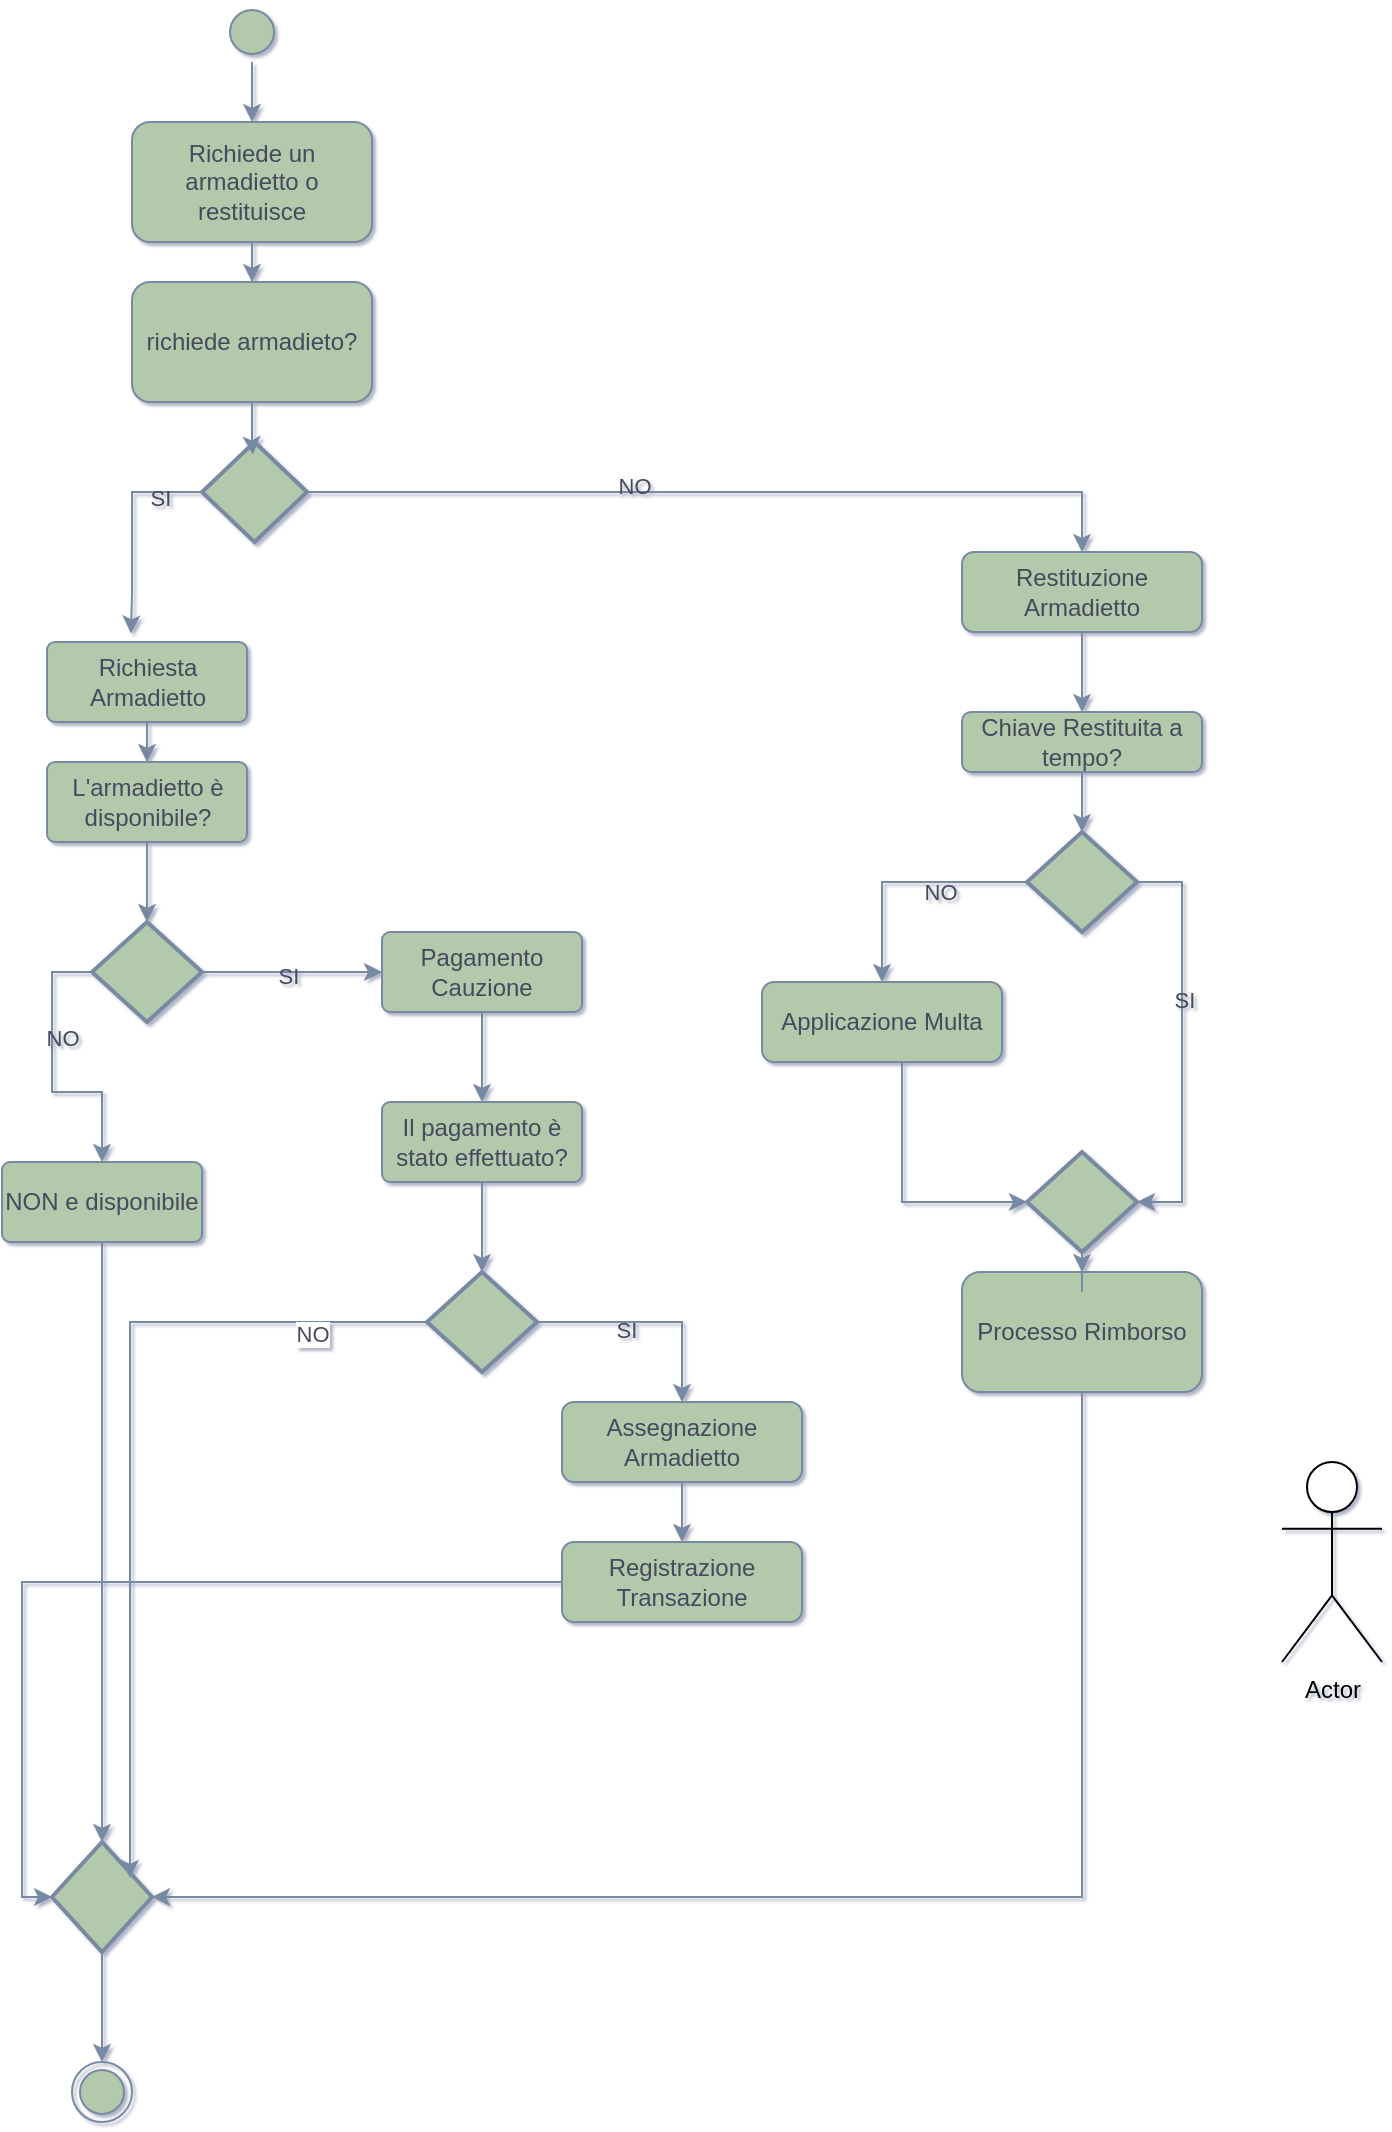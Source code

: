 <mxfile version="26.0.11">
  <diagram name="Page-1" id="DOBhMyXfo8mSo_81p3lB">
    <mxGraphModel dx="3447" dy="613" grid="1" gridSize="10" guides="1" tooltips="1" connect="1" arrows="1" fold="1" page="1" pageScale="1" pageWidth="850" pageHeight="1100" background="none" math="0" shadow="1">
      <root>
        <mxCell id="0" />
        <mxCell id="1" parent="0" />
        <mxCell id="Yb2iiHLKtXD_dTwc_FD7-35" value="" style="ellipse;html=1;shape=endState;fillColor=#B2C9AB;strokeColor=#788AA3;labelBackgroundColor=none;fontColor=#46495D;" vertex="1" parent="1">
          <mxGeometry x="145" y="2600" width="30" height="30" as="geometry" />
        </mxCell>
        <mxCell id="Yb2iiHLKtXD_dTwc_FD7-36" style="edgeStyle=orthogonalEdgeStyle;rounded=0;orthogonalLoop=1;jettySize=auto;html=1;entryX=0.5;entryY=0;entryDx=0;entryDy=0;labelBackgroundColor=none;strokeColor=#788AA3;fontColor=default;" edge="1" parent="1" source="Yb2iiHLKtXD_dTwc_FD7-37" target="Yb2iiHLKtXD_dTwc_FD7-67">
          <mxGeometry relative="1" as="geometry" />
        </mxCell>
        <mxCell id="Yb2iiHLKtXD_dTwc_FD7-37" value="" style="ellipse;html=1;shape=startState;fillColor=#B2C9AB;strokeColor=#788AA3;labelBackgroundColor=none;fontColor=#46495D;" vertex="1" parent="1">
          <mxGeometry x="220" y="1570" width="30" height="30" as="geometry" />
        </mxCell>
        <mxCell id="Yb2iiHLKtXD_dTwc_FD7-38" style="edgeStyle=orthogonalEdgeStyle;rounded=0;orthogonalLoop=1;jettySize=auto;html=1;labelBackgroundColor=none;strokeColor=#788AA3;fontColor=default;" edge="1" parent="1" source="Yb2iiHLKtXD_dTwc_FD7-39" target="Yb2iiHLKtXD_dTwc_FD7-41">
          <mxGeometry relative="1" as="geometry" />
        </mxCell>
        <mxCell id="Yb2iiHLKtXD_dTwc_FD7-39" value="Richiesta Armadietto" style="rounded=1;arcSize=10;whiteSpace=wrap;html=1;align=center;labelBackgroundColor=none;fillColor=#B2C9AB;strokeColor=#788AA3;fontColor=#46495D;" vertex="1" parent="1">
          <mxGeometry x="132.5" y="1890" width="100" height="40" as="geometry" />
        </mxCell>
        <mxCell id="Yb2iiHLKtXD_dTwc_FD7-40" style="edgeStyle=orthogonalEdgeStyle;rounded=0;orthogonalLoop=1;jettySize=auto;html=1;labelBackgroundColor=none;strokeColor=#788AA3;fontColor=default;" edge="1" parent="1" source="Yb2iiHLKtXD_dTwc_FD7-41" target="Yb2iiHLKtXD_dTwc_FD7-44">
          <mxGeometry relative="1" as="geometry" />
        </mxCell>
        <mxCell id="Yb2iiHLKtXD_dTwc_FD7-41" value="L&#39;armadietto è disponibile?" style="rounded=1;arcSize=10;whiteSpace=wrap;html=1;align=center;labelBackgroundColor=none;fillColor=#B2C9AB;strokeColor=#788AA3;fontColor=#46495D;" vertex="1" parent="1">
          <mxGeometry x="132.5" y="1950" width="100" height="40" as="geometry" />
        </mxCell>
        <mxCell id="Yb2iiHLKtXD_dTwc_FD7-42" style="edgeStyle=orthogonalEdgeStyle;rounded=0;orthogonalLoop=1;jettySize=auto;html=1;labelBackgroundColor=none;strokeColor=#788AA3;fontColor=default;" edge="1" parent="1" source="Yb2iiHLKtXD_dTwc_FD7-44" target="Yb2iiHLKtXD_dTwc_FD7-46">
          <mxGeometry relative="1" as="geometry" />
        </mxCell>
        <mxCell id="Yb2iiHLKtXD_dTwc_FD7-43" value="&lt;div&gt;SI&lt;/div&gt;" style="edgeLabel;html=1;align=center;verticalAlign=middle;resizable=0;points=[];labelBackgroundColor=none;fontColor=#46495D;" connectable="0" vertex="1" parent="Yb2iiHLKtXD_dTwc_FD7-42">
          <mxGeometry x="-0.051" y="-2" relative="1" as="geometry">
            <mxPoint as="offset" />
          </mxGeometry>
        </mxCell>
        <mxCell id="Yb2iiHLKtXD_dTwc_FD7-44" value="" style="strokeWidth=2;html=1;shape=mxgraph.flowchart.decision;whiteSpace=wrap;labelBackgroundColor=none;fillColor=#B2C9AB;strokeColor=#788AA3;fontColor=#46495D;" vertex="1" parent="1">
          <mxGeometry x="155" y="2030" width="55" height="50" as="geometry" />
        </mxCell>
        <mxCell id="Yb2iiHLKtXD_dTwc_FD7-45" style="edgeStyle=orthogonalEdgeStyle;rounded=0;orthogonalLoop=1;jettySize=auto;html=1;labelBackgroundColor=none;strokeColor=#788AA3;fontColor=default;" edge="1" parent="1" source="Yb2iiHLKtXD_dTwc_FD7-46" target="Yb2iiHLKtXD_dTwc_FD7-54">
          <mxGeometry relative="1" as="geometry" />
        </mxCell>
        <mxCell id="Yb2iiHLKtXD_dTwc_FD7-46" value="Pagamento Cauzione" style="rounded=1;arcSize=10;whiteSpace=wrap;html=1;align=center;labelBackgroundColor=none;fillColor=#B2C9AB;strokeColor=#788AA3;fontColor=#46495D;" vertex="1" parent="1">
          <mxGeometry x="300" y="2035" width="100" height="40" as="geometry" />
        </mxCell>
        <mxCell id="Yb2iiHLKtXD_dTwc_FD7-47" value="" style="edgeStyle=orthogonalEdgeStyle;rounded=0;orthogonalLoop=1;jettySize=auto;html=1;exitX=0;exitY=0.5;exitDx=0;exitDy=0;exitPerimeter=0;entryX=0.5;entryY=0;entryDx=0;entryDy=0;labelBackgroundColor=none;strokeColor=#788AA3;fontColor=default;" edge="1" parent="1" source="Yb2iiHLKtXD_dTwc_FD7-44" target="Yb2iiHLKtXD_dTwc_FD7-50">
          <mxGeometry relative="1" as="geometry">
            <mxPoint x="370.5" y="2085" as="sourcePoint" />
            <mxPoint x="187.5" y="2250" as="targetPoint" />
          </mxGeometry>
        </mxCell>
        <mxCell id="Yb2iiHLKtXD_dTwc_FD7-48" value="NO" style="edgeLabel;html=1;align=center;verticalAlign=middle;resizable=0;points=[];labelBackgroundColor=none;fontColor=#46495D;" connectable="0" vertex="1" parent="Yb2iiHLKtXD_dTwc_FD7-47">
          <mxGeometry x="-0.243" y="5" relative="1" as="geometry">
            <mxPoint as="offset" />
          </mxGeometry>
        </mxCell>
        <mxCell id="Yb2iiHLKtXD_dTwc_FD7-49" style="edgeStyle=orthogonalEdgeStyle;rounded=0;orthogonalLoop=1;jettySize=auto;html=1;labelBackgroundColor=none;strokeColor=#788AA3;fontColor=default;entryX=0;entryY=0.5;entryDx=0;entryDy=0;entryPerimeter=0;" edge="1" parent="1" source="Yb2iiHLKtXD_dTwc_FD7-50" target="Yb2iiHLKtXD_dTwc_FD7-82">
          <mxGeometry relative="1" as="geometry">
            <Array as="points" />
            <mxPoint x="147" y="2450" as="targetPoint" />
          </mxGeometry>
        </mxCell>
        <mxCell id="Yb2iiHLKtXD_dTwc_FD7-50" value="NON e disponibile" style="rounded=1;arcSize=10;whiteSpace=wrap;html=1;align=center;labelBackgroundColor=none;fillColor=#B2C9AB;strokeColor=#788AA3;fontColor=#46495D;" vertex="1" parent="1">
          <mxGeometry x="110" y="2150" width="100" height="40" as="geometry" />
        </mxCell>
        <mxCell id="Yb2iiHLKtXD_dTwc_FD7-51" style="edgeStyle=orthogonalEdgeStyle;rounded=0;orthogonalLoop=1;jettySize=auto;html=1;entryX=0.5;entryY=0;entryDx=0;entryDy=0;labelBackgroundColor=none;strokeColor=#788AA3;fontColor=default;" edge="1" parent="1" source="Yb2iiHLKtXD_dTwc_FD7-53" target="Yb2iiHLKtXD_dTwc_FD7-57">
          <mxGeometry relative="1" as="geometry" />
        </mxCell>
        <mxCell id="Yb2iiHLKtXD_dTwc_FD7-52" value="SI" style="edgeLabel;html=1;align=center;verticalAlign=middle;resizable=0;points=[];labelBackgroundColor=none;fontColor=#46495D;" connectable="0" vertex="1" parent="Yb2iiHLKtXD_dTwc_FD7-51">
          <mxGeometry x="-0.222" y="-4" relative="1" as="geometry">
            <mxPoint as="offset" />
          </mxGeometry>
        </mxCell>
        <mxCell id="Yb2iiHLKtXD_dTwc_FD7-53" value="" style="strokeWidth=2;html=1;shape=mxgraph.flowchart.decision;whiteSpace=wrap;labelBackgroundColor=none;fillColor=#B2C9AB;strokeColor=#788AA3;fontColor=#46495D;" vertex="1" parent="1">
          <mxGeometry x="322.5" y="2205" width="55" height="50" as="geometry" />
        </mxCell>
        <mxCell id="Yb2iiHLKtXD_dTwc_FD7-54" value="Il pagamento è stato effettuato?" style="rounded=1;arcSize=10;whiteSpace=wrap;html=1;align=center;labelBackgroundColor=none;fillColor=#B2C9AB;strokeColor=#788AA3;fontColor=#46495D;" vertex="1" parent="1">
          <mxGeometry x="300" y="2120" width="100" height="40" as="geometry" />
        </mxCell>
        <mxCell id="Yb2iiHLKtXD_dTwc_FD7-55" style="edgeStyle=orthogonalEdgeStyle;rounded=0;orthogonalLoop=1;jettySize=auto;html=1;entryX=0.5;entryY=0;entryDx=0;entryDy=0;entryPerimeter=0;labelBackgroundColor=none;strokeColor=#788AA3;fontColor=default;" edge="1" parent="1" source="Yb2iiHLKtXD_dTwc_FD7-54" target="Yb2iiHLKtXD_dTwc_FD7-53">
          <mxGeometry relative="1" as="geometry" />
        </mxCell>
        <mxCell id="Yb2iiHLKtXD_dTwc_FD7-56" style="edgeStyle=orthogonalEdgeStyle;rounded=0;orthogonalLoop=1;jettySize=auto;html=1;entryX=0.5;entryY=0;entryDx=0;entryDy=0;labelBackgroundColor=none;strokeColor=#788AA3;fontColor=default;" edge="1" parent="1" source="Yb2iiHLKtXD_dTwc_FD7-57" target="Yb2iiHLKtXD_dTwc_FD7-58">
          <mxGeometry relative="1" as="geometry" />
        </mxCell>
        <mxCell id="Yb2iiHLKtXD_dTwc_FD7-57" value="Assegnazione Armadietto" style="rounded=1;whiteSpace=wrap;html=1;labelBackgroundColor=none;fillColor=#B2C9AB;strokeColor=#788AA3;fontColor=#46495D;" vertex="1" parent="1">
          <mxGeometry x="390" y="2270" width="120" height="40" as="geometry" />
        </mxCell>
        <mxCell id="Yb2iiHLKtXD_dTwc_FD7-58" value="Registrazione Transazione" style="rounded=1;whiteSpace=wrap;html=1;labelBackgroundColor=none;fillColor=#B2C9AB;strokeColor=#788AA3;fontColor=#46495D;" vertex="1" parent="1">
          <mxGeometry x="390" y="2340" width="120" height="40" as="geometry" />
        </mxCell>
        <mxCell id="Yb2iiHLKtXD_dTwc_FD7-59" style="edgeStyle=orthogonalEdgeStyle;rounded=0;orthogonalLoop=1;jettySize=auto;html=1;entryX=0.5;entryY=0;entryDx=0;entryDy=0;labelBackgroundColor=none;strokeColor=#788AA3;fontColor=default;" edge="1" parent="1" source="Yb2iiHLKtXD_dTwc_FD7-60" target="Yb2iiHLKtXD_dTwc_FD7-68">
          <mxGeometry relative="1" as="geometry" />
        </mxCell>
        <mxCell id="Yb2iiHLKtXD_dTwc_FD7-60" value="Restituzione Armadietto" style="rounded=1;whiteSpace=wrap;html=1;labelBackgroundColor=none;fillColor=#B2C9AB;strokeColor=#788AA3;fontColor=#46495D;" vertex="1" parent="1">
          <mxGeometry x="590" y="1845" width="120" height="40" as="geometry" />
        </mxCell>
        <mxCell id="Yb2iiHLKtXD_dTwc_FD7-61" style="edgeStyle=orthogonalEdgeStyle;rounded=0;orthogonalLoop=1;jettySize=auto;html=1;entryX=0.5;entryY=0;entryDx=0;entryDy=0;exitX=1;exitY=0.5;exitDx=0;exitDy=0;exitPerimeter=0;labelBackgroundColor=none;strokeColor=#788AA3;fontColor=default;" edge="1" parent="1" source="Yb2iiHLKtXD_dTwc_FD7-65" target="Yb2iiHLKtXD_dTwc_FD7-60">
          <mxGeometry relative="1" as="geometry" />
        </mxCell>
        <mxCell id="Yb2iiHLKtXD_dTwc_FD7-62" value="NO" style="edgeLabel;html=1;align=center;verticalAlign=middle;resizable=0;points=[];labelBackgroundColor=none;fontColor=#46495D;" connectable="0" vertex="1" parent="Yb2iiHLKtXD_dTwc_FD7-61">
          <mxGeometry x="-0.222" y="3" relative="1" as="geometry">
            <mxPoint x="1" as="offset" />
          </mxGeometry>
        </mxCell>
        <mxCell id="Yb2iiHLKtXD_dTwc_FD7-63" style="edgeStyle=orthogonalEdgeStyle;rounded=0;orthogonalLoop=1;jettySize=auto;html=1;entryX=0.42;entryY=-0.107;entryDx=0;entryDy=0;entryPerimeter=0;labelBackgroundColor=none;strokeColor=#788AA3;fontColor=default;" edge="1" parent="1" source="Yb2iiHLKtXD_dTwc_FD7-65" target="Yb2iiHLKtXD_dTwc_FD7-39">
          <mxGeometry relative="1" as="geometry">
            <mxPoint x="170.0" y="1815" as="targetPoint" />
            <Array as="points">
              <mxPoint x="175" y="1815" />
              <mxPoint x="175" y="1865" />
            </Array>
          </mxGeometry>
        </mxCell>
        <mxCell id="Yb2iiHLKtXD_dTwc_FD7-64" value="SI" style="edgeLabel;html=1;align=center;verticalAlign=middle;resizable=0;points=[];labelBackgroundColor=none;fontColor=#46495D;" connectable="0" vertex="1" parent="Yb2iiHLKtXD_dTwc_FD7-63">
          <mxGeometry x="-0.603" y="3" relative="1" as="geometry">
            <mxPoint as="offset" />
          </mxGeometry>
        </mxCell>
        <mxCell id="Yb2iiHLKtXD_dTwc_FD7-65" value="" style="strokeWidth=2;html=1;shape=mxgraph.flowchart.decision;whiteSpace=wrap;labelBackgroundColor=none;fillColor=#B2C9AB;strokeColor=#788AA3;fontColor=#46495D;" vertex="1" parent="1">
          <mxGeometry x="210" y="1790" width="52.5" height="50" as="geometry" />
        </mxCell>
        <mxCell id="Yb2iiHLKtXD_dTwc_FD7-66" style="edgeStyle=orthogonalEdgeStyle;rounded=0;orthogonalLoop=1;jettySize=auto;html=1;strokeColor=#788AA3;fontColor=#46495D;fillColor=#B2C9AB;" edge="1" parent="1" source="Yb2iiHLKtXD_dTwc_FD7-67" target="Yb2iiHLKtXD_dTwc_FD7-86">
          <mxGeometry relative="1" as="geometry" />
        </mxCell>
        <mxCell id="Yb2iiHLKtXD_dTwc_FD7-67" value="Richiede un armadietto o restituisce" style="rounded=1;whiteSpace=wrap;html=1;labelBackgroundColor=none;fillColor=#B2C9AB;strokeColor=#788AA3;fontColor=#46495D;" vertex="1" parent="1">
          <mxGeometry x="175" y="1630" width="120" height="60" as="geometry" />
        </mxCell>
        <mxCell id="Yb2iiHLKtXD_dTwc_FD7-68" value="Chiave Restituita a tempo?" style="rounded=1;whiteSpace=wrap;html=1;labelBackgroundColor=none;fillColor=#B2C9AB;strokeColor=#788AA3;fontColor=#46495D;" vertex="1" parent="1">
          <mxGeometry x="590" y="1925" width="120" height="30" as="geometry" />
        </mxCell>
        <mxCell id="Yb2iiHLKtXD_dTwc_FD7-69" style="edgeStyle=orthogonalEdgeStyle;rounded=0;orthogonalLoop=1;jettySize=auto;html=1;entryX=0.5;entryY=0;entryDx=0;entryDy=0;labelBackgroundColor=none;strokeColor=#788AA3;fontColor=default;" edge="1" parent="1" source="Yb2iiHLKtXD_dTwc_FD7-73" target="Yb2iiHLKtXD_dTwc_FD7-76">
          <mxGeometry relative="1" as="geometry" />
        </mxCell>
        <mxCell id="Yb2iiHLKtXD_dTwc_FD7-70" value="NO" style="edgeLabel;html=1;align=center;verticalAlign=middle;resizable=0;points=[];labelBackgroundColor=none;fontColor=#46495D;" connectable="0" vertex="1" parent="Yb2iiHLKtXD_dTwc_FD7-69">
          <mxGeometry x="-0.279" y="5" relative="1" as="geometry">
            <mxPoint as="offset" />
          </mxGeometry>
        </mxCell>
        <mxCell id="Yb2iiHLKtXD_dTwc_FD7-71" style="edgeStyle=orthogonalEdgeStyle;rounded=0;orthogonalLoop=1;jettySize=auto;html=1;exitX=1;exitY=0.5;exitDx=0;exitDy=0;exitPerimeter=0;entryX=1;entryY=0.5;entryDx=0;entryDy=0;entryPerimeter=0;labelBackgroundColor=none;strokeColor=#788AA3;fontColor=default;" edge="1" parent="1" source="Yb2iiHLKtXD_dTwc_FD7-73" target="Yb2iiHLKtXD_dTwc_FD7-78">
          <mxGeometry relative="1" as="geometry">
            <mxPoint x="650" y="2130" as="targetPoint" />
            <Array as="points">
              <mxPoint x="700" y="2010" />
              <mxPoint x="700" y="2170" />
            </Array>
          </mxGeometry>
        </mxCell>
        <mxCell id="Yb2iiHLKtXD_dTwc_FD7-72" value="SI" style="edgeLabel;html=1;align=center;verticalAlign=middle;resizable=0;points=[];labelBackgroundColor=none;fontColor=#46495D;" connectable="0" vertex="1" parent="Yb2iiHLKtXD_dTwc_FD7-71">
          <mxGeometry x="-0.203" y="1" relative="1" as="geometry">
            <mxPoint as="offset" />
          </mxGeometry>
        </mxCell>
        <mxCell id="Yb2iiHLKtXD_dTwc_FD7-73" value="" style="strokeWidth=2;html=1;shape=mxgraph.flowchart.decision;whiteSpace=wrap;labelBackgroundColor=none;fillColor=#B2C9AB;strokeColor=#788AA3;fontColor=#46495D;" vertex="1" parent="1">
          <mxGeometry x="622.5" y="1985" width="55" height="50" as="geometry" />
        </mxCell>
        <mxCell id="Yb2iiHLKtXD_dTwc_FD7-74" style="edgeStyle=orthogonalEdgeStyle;rounded=0;orthogonalLoop=1;jettySize=auto;html=1;entryX=0.5;entryY=0;entryDx=0;entryDy=0;entryPerimeter=0;labelBackgroundColor=none;strokeColor=#788AA3;fontColor=default;" edge="1" parent="1" source="Yb2iiHLKtXD_dTwc_FD7-68" target="Yb2iiHLKtXD_dTwc_FD7-73">
          <mxGeometry relative="1" as="geometry" />
        </mxCell>
        <mxCell id="Yb2iiHLKtXD_dTwc_FD7-75" value="Processo Rimborso" style="rounded=1;whiteSpace=wrap;html=1;labelBackgroundColor=none;fillColor=#B2C9AB;strokeColor=#788AA3;fontColor=#46495D;" vertex="1" parent="1">
          <mxGeometry x="590" y="2205" width="120" height="60" as="geometry" />
        </mxCell>
        <mxCell id="Yb2iiHLKtXD_dTwc_FD7-76" value="Applicazione Multa" style="rounded=1;whiteSpace=wrap;html=1;labelBackgroundColor=none;fillColor=#B2C9AB;strokeColor=#788AA3;fontColor=#46495D;" vertex="1" parent="1">
          <mxGeometry x="490" y="2060" width="120" height="40" as="geometry" />
        </mxCell>
        <mxCell id="Yb2iiHLKtXD_dTwc_FD7-77" style="edgeStyle=orthogonalEdgeStyle;rounded=0;orthogonalLoop=1;jettySize=auto;html=1;labelBackgroundColor=none;strokeColor=#788AA3;fontColor=default;" edge="1" parent="1" source="Yb2iiHLKtXD_dTwc_FD7-78" target="Yb2iiHLKtXD_dTwc_FD7-75">
          <mxGeometry relative="1" as="geometry" />
        </mxCell>
        <mxCell id="Yb2iiHLKtXD_dTwc_FD7-78" value="" style="strokeWidth=2;html=1;shape=mxgraph.flowchart.decision;whiteSpace=wrap;labelBackgroundColor=none;fillColor=#B2C9AB;strokeColor=#788AA3;fontColor=#46495D;" vertex="1" parent="1">
          <mxGeometry x="622.5" y="2145" width="55" height="50" as="geometry" />
        </mxCell>
        <mxCell id="Yb2iiHLKtXD_dTwc_FD7-79" style="edgeStyle=orthogonalEdgeStyle;rounded=0;orthogonalLoop=1;jettySize=auto;html=1;entryX=0;entryY=0.5;entryDx=0;entryDy=0;entryPerimeter=0;labelBackgroundColor=none;strokeColor=#788AA3;fontColor=default;" edge="1" parent="1" source="Yb2iiHLKtXD_dTwc_FD7-76" target="Yb2iiHLKtXD_dTwc_FD7-78">
          <mxGeometry relative="1" as="geometry">
            <mxPoint x="650" y="2140" as="targetPoint" />
            <Array as="points">
              <mxPoint x="560" y="2170" />
            </Array>
          </mxGeometry>
        </mxCell>
        <mxCell id="Yb2iiHLKtXD_dTwc_FD7-80" style="edgeStyle=orthogonalEdgeStyle;rounded=0;orthogonalLoop=1;jettySize=auto;html=1;entryX=0.5;entryY=1;entryDx=0;entryDy=0;entryPerimeter=0;labelBackgroundColor=none;strokeColor=#788AA3;fontColor=default;" edge="1" parent="1" source="Yb2iiHLKtXD_dTwc_FD7-58" target="Yb2iiHLKtXD_dTwc_FD7-82">
          <mxGeometry relative="1" as="geometry">
            <Array as="points">
              <mxPoint x="120" y="2360" />
              <mxPoint x="120" y="2518" />
            </Array>
            <mxPoint x="120" y="2475" as="targetPoint" />
          </mxGeometry>
        </mxCell>
        <mxCell id="Yb2iiHLKtXD_dTwc_FD7-81" style="edgeStyle=orthogonalEdgeStyle;rounded=0;orthogonalLoop=1;jettySize=auto;html=1;strokeColor=#788AA3;fontColor=#46495D;fillColor=#B2C9AB;" edge="1" parent="1" source="Yb2iiHLKtXD_dTwc_FD7-82" target="Yb2iiHLKtXD_dTwc_FD7-35">
          <mxGeometry relative="1" as="geometry">
            <Array as="points">
              <mxPoint x="160" y="2580" />
              <mxPoint x="160" y="2580" />
            </Array>
          </mxGeometry>
        </mxCell>
        <mxCell id="Yb2iiHLKtXD_dTwc_FD7-82" value="" style="strokeWidth=2;html=1;shape=mxgraph.flowchart.decision;whiteSpace=wrap;labelBackgroundColor=none;fillColor=#B2C9AB;strokeColor=#788AA3;fontColor=#46495D;direction=south;" vertex="1" parent="1">
          <mxGeometry x="135" y="2490" width="50" height="55" as="geometry" />
        </mxCell>
        <mxCell id="Yb2iiHLKtXD_dTwc_FD7-83" style="edgeStyle=orthogonalEdgeStyle;rounded=0;orthogonalLoop=1;jettySize=auto;html=1;entryX=0.5;entryY=0;entryDx=0;entryDy=0;entryPerimeter=0;strokeColor=#788AA3;fontColor=#46495D;fillColor=#B2C9AB;" edge="1" parent="1" source="Yb2iiHLKtXD_dTwc_FD7-75" target="Yb2iiHLKtXD_dTwc_FD7-82">
          <mxGeometry relative="1" as="geometry">
            <Array as="points">
              <mxPoint x="650" y="2518" />
            </Array>
          </mxGeometry>
        </mxCell>
        <mxCell id="Yb2iiHLKtXD_dTwc_FD7-84" style="edgeStyle=orthogonalEdgeStyle;rounded=0;orthogonalLoop=1;jettySize=auto;html=1;entryX=0.327;entryY=0.22;entryDx=0;entryDy=0;entryPerimeter=0;strokeColor=#788AA3;fontColor=#46495D;fillColor=#B2C9AB;" edge="1" parent="1" source="Yb2iiHLKtXD_dTwc_FD7-53" target="Yb2iiHLKtXD_dTwc_FD7-82">
          <mxGeometry relative="1" as="geometry" />
        </mxCell>
        <mxCell id="Yb2iiHLKtXD_dTwc_FD7-85" value="NO" style="edgeLabel;html=1;align=center;verticalAlign=middle;resizable=0;points=[];strokeColor=#788AA3;fontColor=#46495D;fillColor=#B2C9AB;" vertex="1" connectable="0" parent="Yb2iiHLKtXD_dTwc_FD7-84">
          <mxGeometry x="-0.73" y="6" relative="1" as="geometry">
            <mxPoint as="offset" />
          </mxGeometry>
        </mxCell>
        <mxCell id="Yb2iiHLKtXD_dTwc_FD7-86" value="richiede armadieto?" style="rounded=1;whiteSpace=wrap;html=1;labelBackgroundColor=none;fillColor=#B2C9AB;strokeColor=#788AA3;fontColor=#46495D;" vertex="1" parent="1">
          <mxGeometry x="175" y="1710" width="120" height="60" as="geometry" />
        </mxCell>
        <mxCell id="Yb2iiHLKtXD_dTwc_FD7-87" style="edgeStyle=orthogonalEdgeStyle;rounded=0;orthogonalLoop=1;jettySize=auto;html=1;entryX=0.484;entryY=0.124;entryDx=0;entryDy=0;entryPerimeter=0;strokeColor=#788AA3;fontColor=#46495D;fillColor=#B2C9AB;" edge="1" parent="1" source="Yb2iiHLKtXD_dTwc_FD7-86" target="Yb2iiHLKtXD_dTwc_FD7-65">
          <mxGeometry relative="1" as="geometry" />
        </mxCell>
        <mxCell id="Yb2iiHLKtXD_dTwc_FD7-88" value="Actor" style="shape=umlActor;verticalLabelPosition=bottom;verticalAlign=top;html=1;outlineConnect=0;" vertex="1" parent="1">
          <mxGeometry x="750" y="2300" width="50" height="100" as="geometry" />
        </mxCell>
      </root>
    </mxGraphModel>
  </diagram>
</mxfile>

